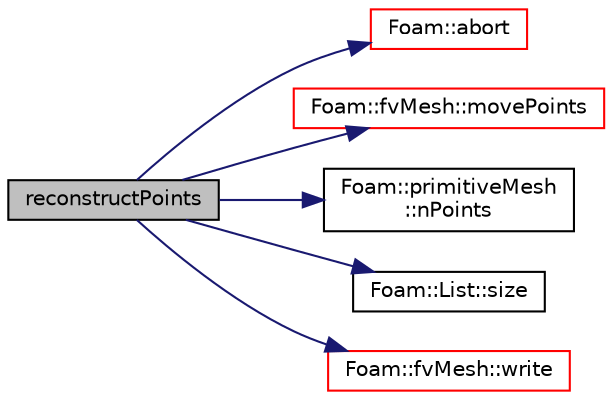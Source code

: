 digraph "reconstructPoints"
{
  bgcolor="transparent";
  edge [fontname="Helvetica",fontsize="10",labelfontname="Helvetica",labelfontsize="10"];
  node [fontname="Helvetica",fontsize="10",shape=record];
  rankdir="LR";
  Node53 [label="reconstructPoints",height=0.2,width=0.4,color="black", fillcolor="grey75", style="filled", fontcolor="black"];
  Node53 -> Node54 [color="midnightblue",fontsize="10",style="solid",fontname="Helvetica"];
  Node54 [label="Foam::abort",height=0.2,width=0.4,color="red",URL="$a21851.html#a447107a607d03e417307c203fa5fb44b"];
  Node53 -> Node99 [color="midnightblue",fontsize="10",style="solid",fontname="Helvetica"];
  Node99 [label="Foam::fvMesh::movePoints",height=0.2,width=0.4,color="red",URL="$a23593.html#a3693c648bea2e99054cbbb75d4bf4e4d",tooltip="Move points, returns volumes swept by faces in motion. "];
  Node53 -> Node203 [color="midnightblue",fontsize="10",style="solid",fontname="Helvetica"];
  Node203 [label="Foam::primitiveMesh\l::nPoints",height=0.2,width=0.4,color="black",URL="$a28685.html#a1c886a784a597459dbf2d9470798e9dd"];
  Node53 -> Node162 [color="midnightblue",fontsize="10",style="solid",fontname="Helvetica"];
  Node162 [label="Foam::List::size",height=0.2,width=0.4,color="black",URL="$a26833.html#a8a5f6fa29bd4b500caf186f60245b384",tooltip="Override size to be inconsistent with allocated storage. "];
  Node53 -> Node352 [color="midnightblue",fontsize="10",style="solid",fontname="Helvetica"];
  Node352 [label="Foam::fvMesh::write",height=0.2,width=0.4,color="red",URL="$a23593.html#ad48b7b943e88478c15879659cce7aebc",tooltip="Write mesh using IO settings from time. "];
}
